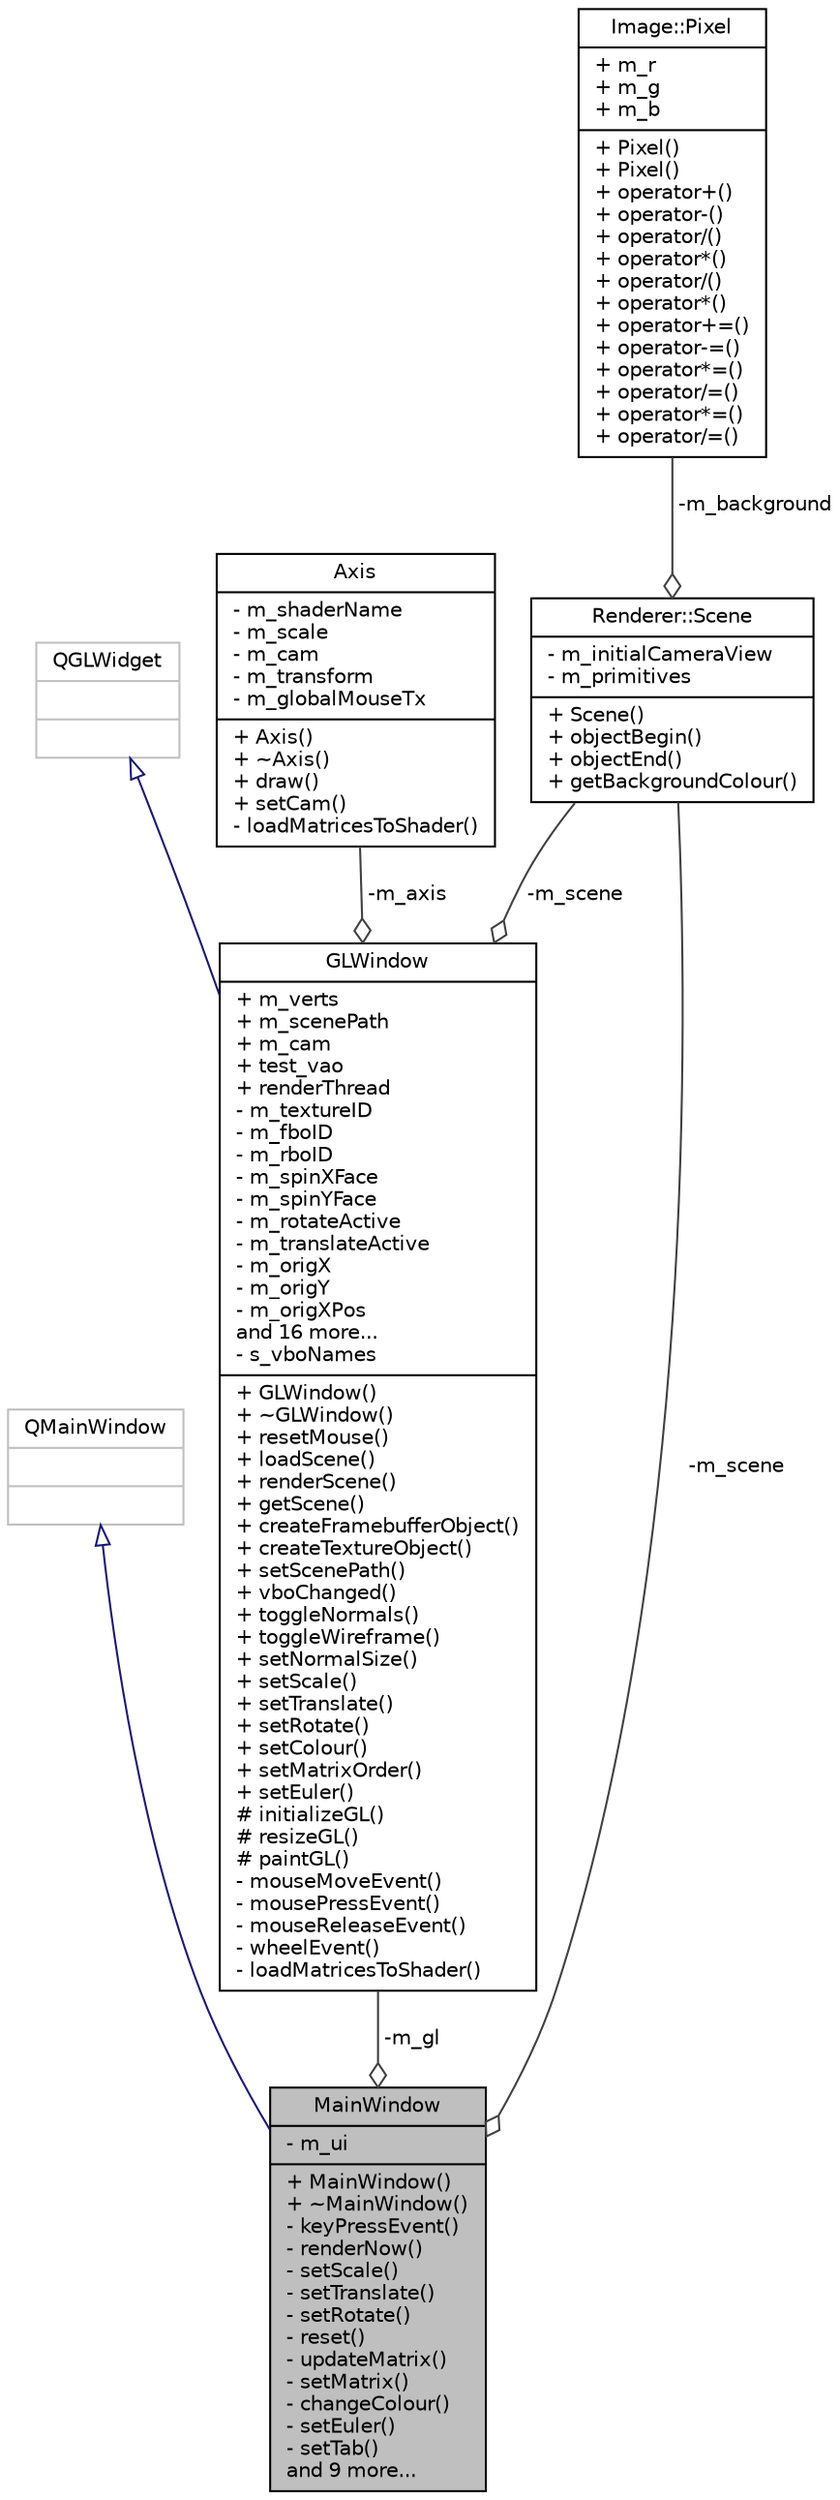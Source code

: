 digraph "MainWindow"
{
  edge [fontname="Helvetica",fontsize="10",labelfontname="Helvetica",labelfontsize="10"];
  node [fontname="Helvetica",fontsize="10",shape=record];
  Node1 [label="{MainWindow\n|- m_ui\l|+ MainWindow()\l+ ~MainWindow()\l- keyPressEvent()\l- renderNow()\l- setScale()\l- setTranslate()\l- setRotate()\l- reset()\l- updateMatrix()\l- setMatrix()\l- changeColour()\l- setEuler()\l- setTab()\land 9 more...\l}",height=0.2,width=0.4,color="black", fillcolor="grey75", style="filled", fontcolor="black"];
  Node2 -> Node1 [dir="back",color="midnightblue",fontsize="10",style="solid",arrowtail="onormal",fontname="Helvetica"];
  Node2 [label="{QMainWindow\n||}",height=0.2,width=0.4,color="grey75", fillcolor="white", style="filled"];
  Node3 -> Node1 [color="grey25",fontsize="10",style="solid",label=" -m_gl" ,arrowhead="odiamond",fontname="Helvetica"];
  Node3 [label="{GLWindow\n|+ m_verts\l+ m_scenePath\l+ m_cam\l+ test_vao\l+ renderThread\l- m_textureID\l- m_fboID\l- m_rboID\l- m_spinXFace\l- m_spinYFace\l- m_rotateActive\l- m_translateActive\l- m_origX\l- m_origY\l- m_origXPos\land 16 more...\l- s_vboNames\l|+ GLWindow()\l+ ~GLWindow()\l+ resetMouse()\l+ loadScene()\l+ renderScene()\l+ getScene()\l+ createFramebufferObject()\l+ createTextureObject()\l+ setScenePath()\l+ vboChanged()\l+ toggleNormals()\l+ toggleWireframe()\l+ setNormalSize()\l+ setScale()\l+ setTranslate()\l+ setRotate()\l+ setColour()\l+ setMatrixOrder()\l+ setEuler()\l# initializeGL()\l# resizeGL()\l# paintGL()\l- mouseMoveEvent()\l- mousePressEvent()\l- mouseReleaseEvent()\l- wheelEvent()\l- loadMatricesToShader()\l}",height=0.2,width=0.4,color="black", fillcolor="white", style="filled",URL="$class_g_l_window.html",tooltip="our main glwindow widget for NGL applications all drawing elements are put in this file ..."];
  Node4 -> Node3 [dir="back",color="midnightblue",fontsize="10",style="solid",arrowtail="onormal",fontname="Helvetica"];
  Node4 [label="{QGLWidget\n||}",height=0.2,width=0.4,color="grey75", fillcolor="white", style="filled"];
  Node5 -> Node3 [color="grey25",fontsize="10",style="solid",label=" -m_scene" ,arrowhead="odiamond",fontname="Helvetica"];
  Node5 [label="{Renderer::Scene\n|- m_initialCameraView\l- m_primitives\l|+ Scene()\l+ objectBegin()\l+ objectEnd()\l+ getBackgroundColour()\l}",height=0.2,width=0.4,color="black", fillcolor="white", style="filled",URL="$class_renderer_1_1_scene.html",tooltip="The Scene class represents the 3D world, mainly storing data about the object primitives. "];
  Node6 -> Node5 [color="grey25",fontsize="10",style="solid",label=" -m_background" ,arrowhead="odiamond",fontname="Helvetica"];
  Node6 [label="{Image::Pixel\n|+ m_r\l+ m_g\l+ m_b\l|+ Pixel()\l+ Pixel()\l+ operator+()\l+ operator-()\l+ operator/()\l+ operator*()\l+ operator/()\l+ operator*()\l+ operator+=()\l+ operator-=()\l+ operator*=()\l+ operator/=()\l+ operator*=()\l+ operator/=()\l}",height=0.2,width=0.4,color="black", fillcolor="white", style="filled",URL="$struct_image_1_1_pixel.html",tooltip="The Pixel struct simply represents an RGB colour, overloads the +,-,/ and * operators. "];
  Node7 -> Node3 [color="grey25",fontsize="10",style="solid",label=" -m_axis" ,arrowhead="odiamond",fontname="Helvetica"];
  Node7 [label="{Axis\n|- m_shaderName\l- m_scale\l- m_cam\l- m_transform\l- m_globalMouseTx\l|+ Axis()\l+ ~Axis()\l+ draw()\l+ setCam()\l- loadMatricesToShader()\l}",height=0.2,width=0.4,color="black", fillcolor="white", style="filled",URL="$class_axis.html",tooltip="Simple Axis drawing. "];
  Node5 -> Node1 [color="grey25",fontsize="10",style="solid",label=" -m_scene" ,arrowhead="odiamond",fontname="Helvetica"];
}
